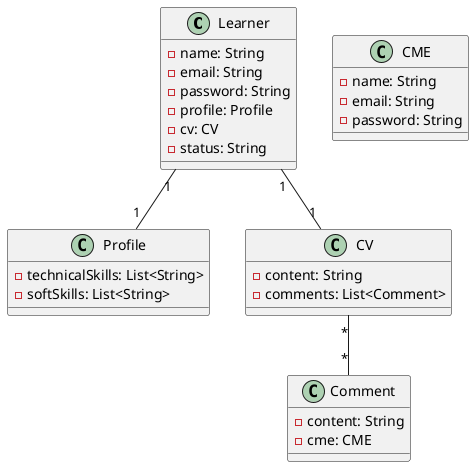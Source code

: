 @startuml

class Learner {
  - name: String
  - email: String
  - password: String
  - profile: Profile
  - cv: CV
  - status: String
}
class Profile {
  - technicalSkills: List<String>
  - softSkills: List<String>
}
class CV {
  - content: String
  - comments: List<Comment>
}
class Comment {
  - content: String
  - cme: CME
}
class CME {
  - name: String
  - email: String
  - password: String
}

Learner "1" -- "1" Profile
Learner "1" -- "1" CV
CV "*" -- "*" Comment
@enduml
